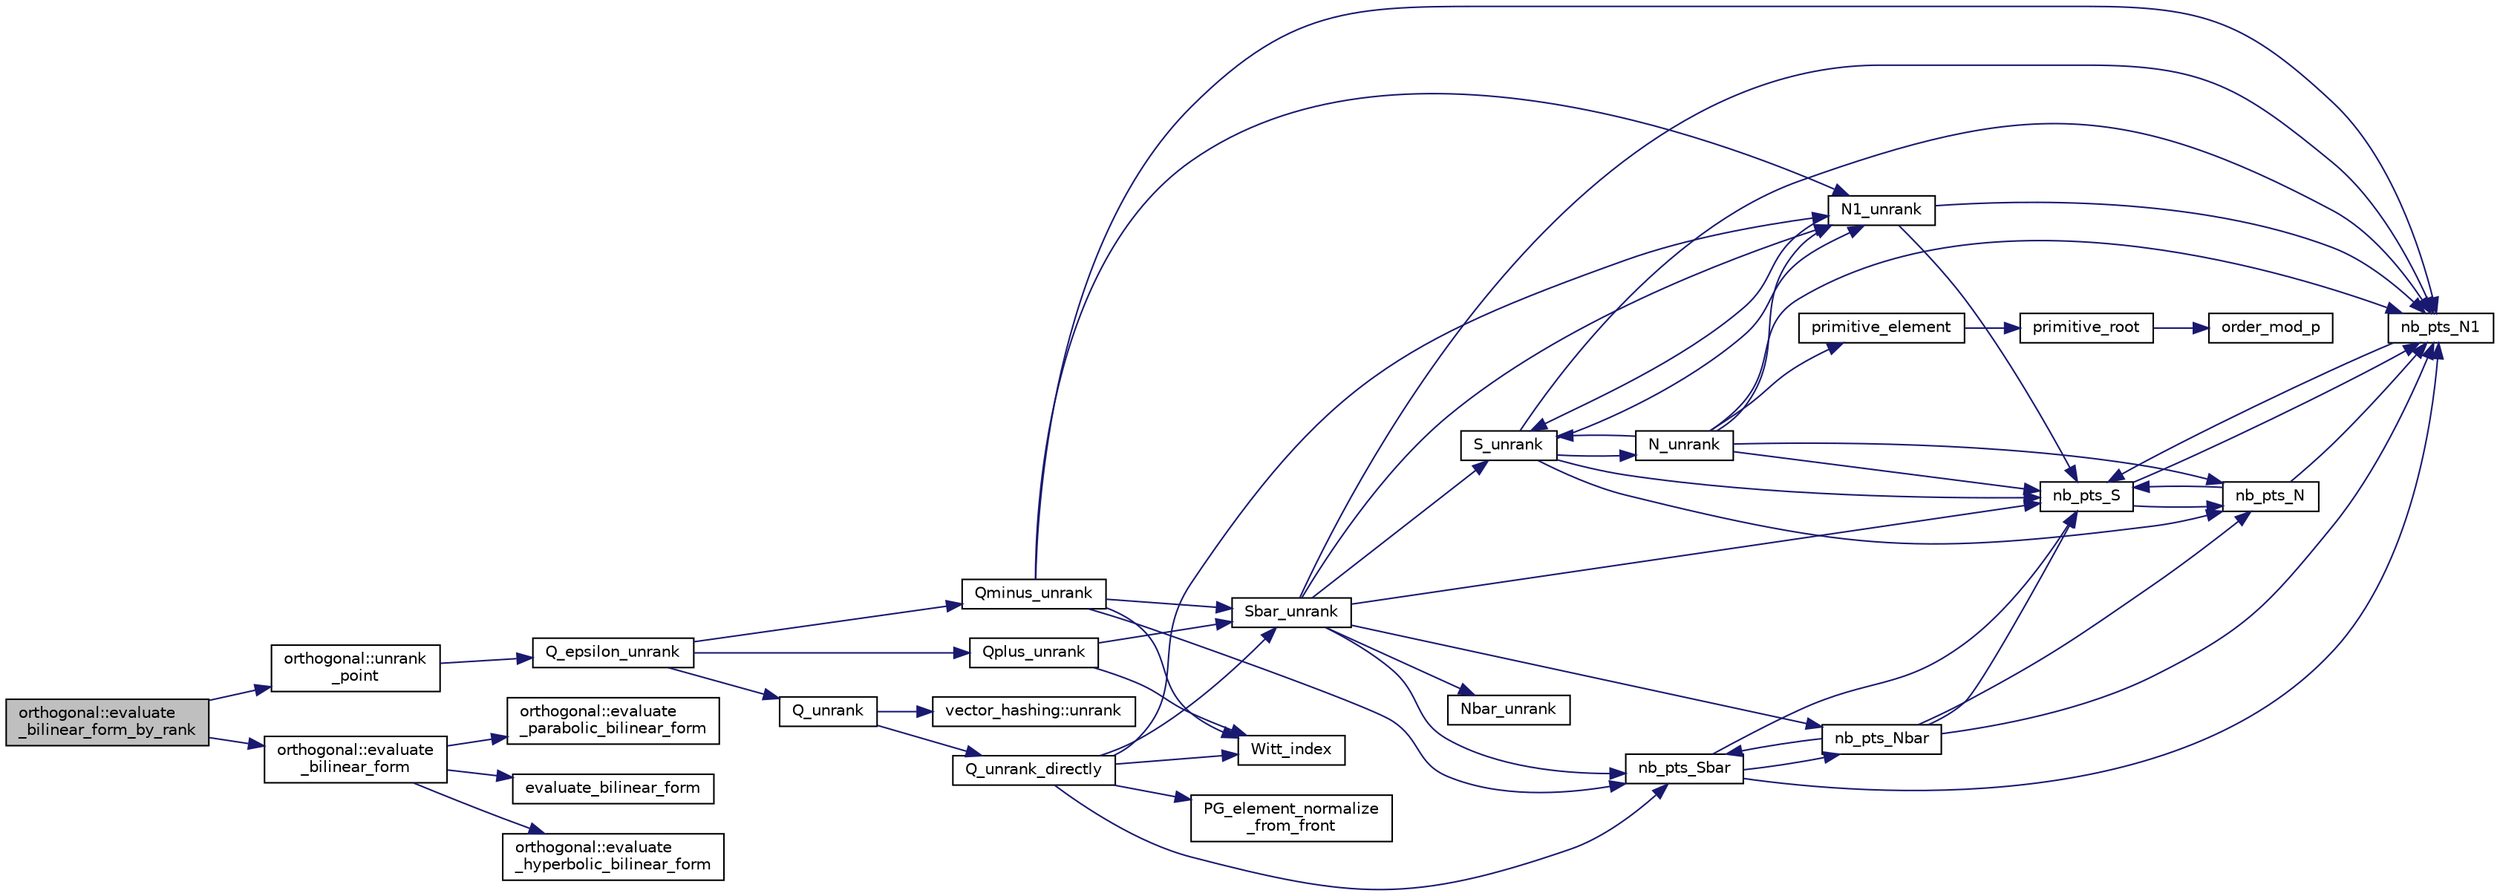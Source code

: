 digraph "orthogonal::evaluate_bilinear_form_by_rank"
{
  edge [fontname="Helvetica",fontsize="10",labelfontname="Helvetica",labelfontsize="10"];
  node [fontname="Helvetica",fontsize="10",shape=record];
  rankdir="LR";
  Node3417 [label="orthogonal::evaluate\l_bilinear_form_by_rank",height=0.2,width=0.4,color="black", fillcolor="grey75", style="filled", fontcolor="black"];
  Node3417 -> Node3418 [color="midnightblue",fontsize="10",style="solid",fontname="Helvetica"];
  Node3418 [label="orthogonal::unrank\l_point",height=0.2,width=0.4,color="black", fillcolor="white", style="filled",URL="$d7/daa/classorthogonal.html#ab655117100f7c66c19817b84ac5ac0a0"];
  Node3418 -> Node3419 [color="midnightblue",fontsize="10",style="solid",fontname="Helvetica"];
  Node3419 [label="Q_epsilon_unrank",height=0.2,width=0.4,color="black", fillcolor="white", style="filled",URL="$d4/d67/geometry_8h.html#af162c4d30d4a6528299e37551c353e7b"];
  Node3419 -> Node3420 [color="midnightblue",fontsize="10",style="solid",fontname="Helvetica"];
  Node3420 [label="Q_unrank",height=0.2,width=0.4,color="black", fillcolor="white", style="filled",URL="$db/da0/lib_2foundations_2geometry_2orthogonal__points_8_c.html#a6d02923d5b54ef796934e753e6f5b65b"];
  Node3420 -> Node3421 [color="midnightblue",fontsize="10",style="solid",fontname="Helvetica"];
  Node3421 [label="vector_hashing::unrank",height=0.2,width=0.4,color="black", fillcolor="white", style="filled",URL="$d8/daa/classvector__hashing.html#abbebd3a96a6d27a34b9b49af99e2ed3d"];
  Node3420 -> Node3422 [color="midnightblue",fontsize="10",style="solid",fontname="Helvetica"];
  Node3422 [label="Q_unrank_directly",height=0.2,width=0.4,color="black", fillcolor="white", style="filled",URL="$db/da0/lib_2foundations_2geometry_2orthogonal__points_8_c.html#a105e7e72249e78fcf0785c69099d90ce"];
  Node3422 -> Node3423 [color="midnightblue",fontsize="10",style="solid",fontname="Helvetica"];
  Node3423 [label="Witt_index",height=0.2,width=0.4,color="black", fillcolor="white", style="filled",URL="$db/da0/lib_2foundations_2geometry_2orthogonal__points_8_c.html#ab3483ecb9859a6758f82b5327da50534"];
  Node3422 -> Node3424 [color="midnightblue",fontsize="10",style="solid",fontname="Helvetica"];
  Node3424 [label="nb_pts_Sbar",height=0.2,width=0.4,color="black", fillcolor="white", style="filled",URL="$db/da0/lib_2foundations_2geometry_2orthogonal__points_8_c.html#a986dda26505c9934c771578b084f67cc"];
  Node3424 -> Node3425 [color="midnightblue",fontsize="10",style="solid",fontname="Helvetica"];
  Node3425 [label="nb_pts_S",height=0.2,width=0.4,color="black", fillcolor="white", style="filled",URL="$db/da0/lib_2foundations_2geometry_2orthogonal__points_8_c.html#a9bc3dec6e722644d182738102c3e04f3"];
  Node3425 -> Node3426 [color="midnightblue",fontsize="10",style="solid",fontname="Helvetica"];
  Node3426 [label="nb_pts_N",height=0.2,width=0.4,color="black", fillcolor="white", style="filled",URL="$db/da0/lib_2foundations_2geometry_2orthogonal__points_8_c.html#a93e16898c27b1d1c0a6405a7b0615ba6"];
  Node3426 -> Node3425 [color="midnightblue",fontsize="10",style="solid",fontname="Helvetica"];
  Node3426 -> Node3427 [color="midnightblue",fontsize="10",style="solid",fontname="Helvetica"];
  Node3427 [label="nb_pts_N1",height=0.2,width=0.4,color="black", fillcolor="white", style="filled",URL="$db/da0/lib_2foundations_2geometry_2orthogonal__points_8_c.html#ae0f2e1c76523db67b4ec9629ccc35bc6"];
  Node3427 -> Node3425 [color="midnightblue",fontsize="10",style="solid",fontname="Helvetica"];
  Node3425 -> Node3427 [color="midnightblue",fontsize="10",style="solid",fontname="Helvetica"];
  Node3424 -> Node3428 [color="midnightblue",fontsize="10",style="solid",fontname="Helvetica"];
  Node3428 [label="nb_pts_Nbar",height=0.2,width=0.4,color="black", fillcolor="white", style="filled",URL="$db/da0/lib_2foundations_2geometry_2orthogonal__points_8_c.html#a51b4684a176c6841fd3cd6c34c684c2c"];
  Node3428 -> Node3424 [color="midnightblue",fontsize="10",style="solid",fontname="Helvetica"];
  Node3428 -> Node3426 [color="midnightblue",fontsize="10",style="solid",fontname="Helvetica"];
  Node3428 -> Node3425 [color="midnightblue",fontsize="10",style="solid",fontname="Helvetica"];
  Node3428 -> Node3427 [color="midnightblue",fontsize="10",style="solid",fontname="Helvetica"];
  Node3424 -> Node3427 [color="midnightblue",fontsize="10",style="solid",fontname="Helvetica"];
  Node3422 -> Node3429 [color="midnightblue",fontsize="10",style="solid",fontname="Helvetica"];
  Node3429 [label="Sbar_unrank",height=0.2,width=0.4,color="black", fillcolor="white", style="filled",URL="$db/da0/lib_2foundations_2geometry_2orthogonal__points_8_c.html#a65d9b9ccfff12dd92f4f4e8360701c98"];
  Node3429 -> Node3424 [color="midnightblue",fontsize="10",style="solid",fontname="Helvetica"];
  Node3429 -> Node3425 [color="midnightblue",fontsize="10",style="solid",fontname="Helvetica"];
  Node3429 -> Node3430 [color="midnightblue",fontsize="10",style="solid",fontname="Helvetica"];
  Node3430 [label="S_unrank",height=0.2,width=0.4,color="black", fillcolor="white", style="filled",URL="$db/da0/lib_2foundations_2geometry_2orthogonal__points_8_c.html#a18964a35af25f1b4a85f4eaeb1543d92"];
  Node3430 -> Node3425 [color="midnightblue",fontsize="10",style="solid",fontname="Helvetica"];
  Node3430 -> Node3426 [color="midnightblue",fontsize="10",style="solid",fontname="Helvetica"];
  Node3430 -> Node3427 [color="midnightblue",fontsize="10",style="solid",fontname="Helvetica"];
  Node3430 -> Node3431 [color="midnightblue",fontsize="10",style="solid",fontname="Helvetica"];
  Node3431 [label="N_unrank",height=0.2,width=0.4,color="black", fillcolor="white", style="filled",URL="$db/da0/lib_2foundations_2geometry_2orthogonal__points_8_c.html#ab79724bd19da3bc1b383550113f9d7aa"];
  Node3431 -> Node3425 [color="midnightblue",fontsize="10",style="solid",fontname="Helvetica"];
  Node3431 -> Node3426 [color="midnightblue",fontsize="10",style="solid",fontname="Helvetica"];
  Node3431 -> Node3430 [color="midnightblue",fontsize="10",style="solid",fontname="Helvetica"];
  Node3431 -> Node3427 [color="midnightblue",fontsize="10",style="solid",fontname="Helvetica"];
  Node3431 -> Node3432 [color="midnightblue",fontsize="10",style="solid",fontname="Helvetica"];
  Node3432 [label="N1_unrank",height=0.2,width=0.4,color="black", fillcolor="white", style="filled",URL="$db/da0/lib_2foundations_2geometry_2orthogonal__points_8_c.html#aa9427e27f7f207c1baff3a34cc5d78cf"];
  Node3432 -> Node3425 [color="midnightblue",fontsize="10",style="solid",fontname="Helvetica"];
  Node3432 -> Node3427 [color="midnightblue",fontsize="10",style="solid",fontname="Helvetica"];
  Node3432 -> Node3430 [color="midnightblue",fontsize="10",style="solid",fontname="Helvetica"];
  Node3431 -> Node3433 [color="midnightblue",fontsize="10",style="solid",fontname="Helvetica"];
  Node3433 [label="primitive_element",height=0.2,width=0.4,color="black", fillcolor="white", style="filled",URL="$db/da0/lib_2foundations_2geometry_2orthogonal__points_8_c.html#a97350390ec02c8cd9f54751708e28768"];
  Node3433 -> Node3434 [color="midnightblue",fontsize="10",style="solid",fontname="Helvetica"];
  Node3434 [label="primitive_root",height=0.2,width=0.4,color="black", fillcolor="white", style="filled",URL="$de/dc5/algebra__and__number__theory_8h.html#a0b6f7619d12ff2c4e60b852b820b0972"];
  Node3434 -> Node3435 [color="midnightblue",fontsize="10",style="solid",fontname="Helvetica"];
  Node3435 [label="order_mod_p",height=0.2,width=0.4,color="black", fillcolor="white", style="filled",URL="$df/dda/number__theory_8_c.html#aa38aa7e68ab81726a4462995135456b2"];
  Node3430 -> Node3432 [color="midnightblue",fontsize="10",style="solid",fontname="Helvetica"];
  Node3429 -> Node3428 [color="midnightblue",fontsize="10",style="solid",fontname="Helvetica"];
  Node3429 -> Node3427 [color="midnightblue",fontsize="10",style="solid",fontname="Helvetica"];
  Node3429 -> Node3436 [color="midnightblue",fontsize="10",style="solid",fontname="Helvetica"];
  Node3436 [label="Nbar_unrank",height=0.2,width=0.4,color="black", fillcolor="white", style="filled",URL="$db/da0/lib_2foundations_2geometry_2orthogonal__points_8_c.html#ad641d8fb061c898a2c18266e263fb278"];
  Node3429 -> Node3432 [color="midnightblue",fontsize="10",style="solid",fontname="Helvetica"];
  Node3422 -> Node3437 [color="midnightblue",fontsize="10",style="solid",fontname="Helvetica"];
  Node3437 [label="PG_element_normalize\l_from_front",height=0.2,width=0.4,color="black", fillcolor="white", style="filled",URL="$d4/d67/geometry_8h.html#af675caf5f9975573455c8d93cb56bf95"];
  Node3422 -> Node3432 [color="midnightblue",fontsize="10",style="solid",fontname="Helvetica"];
  Node3419 -> Node3438 [color="midnightblue",fontsize="10",style="solid",fontname="Helvetica"];
  Node3438 [label="Qplus_unrank",height=0.2,width=0.4,color="black", fillcolor="white", style="filled",URL="$db/da0/lib_2foundations_2geometry_2orthogonal__points_8_c.html#ad50512edd586919700e033744b4a03c8"];
  Node3438 -> Node3423 [color="midnightblue",fontsize="10",style="solid",fontname="Helvetica"];
  Node3438 -> Node3429 [color="midnightblue",fontsize="10",style="solid",fontname="Helvetica"];
  Node3419 -> Node3439 [color="midnightblue",fontsize="10",style="solid",fontname="Helvetica"];
  Node3439 [label="Qminus_unrank",height=0.2,width=0.4,color="black", fillcolor="white", style="filled",URL="$db/da0/lib_2foundations_2geometry_2orthogonal__points_8_c.html#ac2dd18f435ab479095b836a483c12c7d"];
  Node3439 -> Node3423 [color="midnightblue",fontsize="10",style="solid",fontname="Helvetica"];
  Node3439 -> Node3424 [color="midnightblue",fontsize="10",style="solid",fontname="Helvetica"];
  Node3439 -> Node3429 [color="midnightblue",fontsize="10",style="solid",fontname="Helvetica"];
  Node3439 -> Node3427 [color="midnightblue",fontsize="10",style="solid",fontname="Helvetica"];
  Node3439 -> Node3432 [color="midnightblue",fontsize="10",style="solid",fontname="Helvetica"];
  Node3417 -> Node3440 [color="midnightblue",fontsize="10",style="solid",fontname="Helvetica"];
  Node3440 [label="orthogonal::evaluate\l_bilinear_form",height=0.2,width=0.4,color="black", fillcolor="white", style="filled",URL="$d7/daa/classorthogonal.html#a1cb22ce04ab60e22852f610ec3fe5c98"];
  Node3440 -> Node3441 [color="midnightblue",fontsize="10",style="solid",fontname="Helvetica"];
  Node3441 [label="orthogonal::evaluate\l_hyperbolic_bilinear_form",height=0.2,width=0.4,color="black", fillcolor="white", style="filled",URL="$d7/daa/classorthogonal.html#a839dc01b1c59a23b054ccf70c00cc9c9"];
  Node3440 -> Node3442 [color="midnightblue",fontsize="10",style="solid",fontname="Helvetica"];
  Node3442 [label="orthogonal::evaluate\l_parabolic_bilinear_form",height=0.2,width=0.4,color="black", fillcolor="white", style="filled",URL="$d7/daa/classorthogonal.html#a8ee79da4c853cd384a0028cbebbbe0ee"];
  Node3440 -> Node3443 [color="midnightblue",fontsize="10",style="solid",fontname="Helvetica"];
  Node3443 [label="evaluate_bilinear_form",height=0.2,width=0.4,color="black", fillcolor="white", style="filled",URL="$d4/d67/geometry_8h.html#ab6f6bfa144b4d2700e3ed27497d83d5f"];
}
